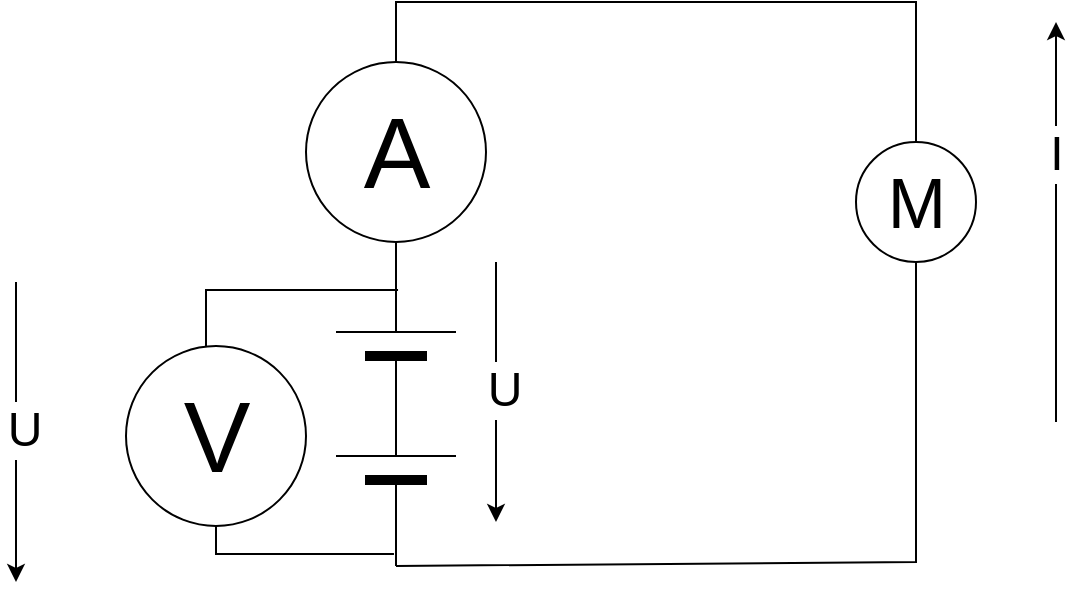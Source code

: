 <mxfile version="21.6.8" type="device">
  <diagram name="Page-1" id="16e2658f-23c8-b752-8be9-c03fbebb8bbe">
    <mxGraphModel dx="1440" dy="847" grid="1" gridSize="10" guides="1" tooltips="1" connect="1" arrows="1" fold="1" page="1" pageScale="1" pageWidth="1100" pageHeight="850" background="none" math="0" shadow="0">
      <root>
        <mxCell id="0" />
        <mxCell id="1" parent="0" />
        <mxCell id="6d250d948d6a1778-1" value="" style="verticalLabelPosition=bottom;shadow=0;dashed=0;align=center;fillColor=#000000;html=1;verticalAlign=top;strokeWidth=1;shape=mxgraph.electrical.miscellaneous.monocell_battery;rounded=1;comic=0;labelBackgroundColor=none;fontFamily=Verdana;fontSize=12;rotation=-90;" parent="1" vertex="1">
          <mxGeometry x="180" y="290" width="100" height="60" as="geometry" />
        </mxCell>
        <mxCell id="AWRcn7BM7NFx9lXV8beA-1" value="" style="verticalLabelPosition=bottom;shadow=0;dashed=0;align=center;fillColor=#000000;html=1;verticalAlign=top;strokeWidth=1;shape=mxgraph.electrical.miscellaneous.monocell_battery;rounded=1;comic=0;labelBackgroundColor=none;fontFamily=Verdana;fontSize=12;rotation=-90;" vertex="1" parent="1">
          <mxGeometry x="180" y="352" width="100" height="60" as="geometry" />
        </mxCell>
        <mxCell id="AWRcn7BM7NFx9lXV8beA-2" value="A" style="verticalLabelPosition=middle;shadow=0;dashed=0;align=center;html=1;verticalAlign=middle;strokeWidth=1;shape=ellipse;aspect=fixed;fontSize=50;" vertex="1" parent="1">
          <mxGeometry x="185" y="180" width="90" height="90" as="geometry" />
        </mxCell>
        <mxCell id="AWRcn7BM7NFx9lXV8beA-3" value="V" style="verticalLabelPosition=middle;shadow=0;dashed=0;align=center;html=1;verticalAlign=middle;strokeWidth=1;shape=ellipse;aspect=fixed;fontSize=50;" vertex="1" parent="1">
          <mxGeometry x="95" y="322" width="90" height="90" as="geometry" />
        </mxCell>
        <mxCell id="AWRcn7BM7NFx9lXV8beA-4" value="" style="endArrow=none;html=1;rounded=0;exitX=0.5;exitY=0;exitDx=0;exitDy=0;entryX=0.5;entryY=0;entryDx=0;entryDy=0;" edge="1" parent="1" source="AWRcn7BM7NFx9lXV8beA-2" target="AWRcn7BM7NFx9lXV8beA-5">
          <mxGeometry width="50" height="50" relative="1" as="geometry">
            <mxPoint x="420" y="290" as="sourcePoint" />
            <mxPoint x="470" y="150" as="targetPoint" />
            <Array as="points">
              <mxPoint x="230" y="150" />
              <mxPoint x="490" y="150" />
            </Array>
          </mxGeometry>
        </mxCell>
        <mxCell id="AWRcn7BM7NFx9lXV8beA-5" value="M" style="verticalLabelPosition=middle;shadow=0;dashed=0;align=center;html=1;verticalAlign=middle;strokeWidth=1;shape=ellipse;aspect=fixed;fontSize=35;" vertex="1" parent="1">
          <mxGeometry x="460" y="220" width="60" height="60" as="geometry" />
        </mxCell>
        <mxCell id="AWRcn7BM7NFx9lXV8beA-7" value="" style="endArrow=none;html=1;rounded=0;entryX=0.5;entryY=1;entryDx=0;entryDy=0;exitX=0;exitY=0.5;exitDx=0;exitDy=0;exitPerimeter=0;" edge="1" parent="1" source="AWRcn7BM7NFx9lXV8beA-1" target="AWRcn7BM7NFx9lXV8beA-5">
          <mxGeometry width="50" height="50" relative="1" as="geometry">
            <mxPoint x="490" y="430" as="sourcePoint" />
            <mxPoint x="470" y="240" as="targetPoint" />
            <Array as="points">
              <mxPoint x="490" y="430" />
            </Array>
          </mxGeometry>
        </mxCell>
        <mxCell id="AWRcn7BM7NFx9lXV8beA-8" value="" style="endArrow=none;html=1;rounded=0;exitX=0.06;exitY=0.483;exitDx=0;exitDy=0;exitPerimeter=0;" edge="1" parent="1" source="AWRcn7BM7NFx9lXV8beA-1">
          <mxGeometry width="50" height="50" relative="1" as="geometry">
            <mxPoint x="90" y="462" as="sourcePoint" />
            <mxPoint x="140" y="412" as="targetPoint" />
            <Array as="points">
              <mxPoint x="140" y="426" />
            </Array>
          </mxGeometry>
        </mxCell>
        <mxCell id="AWRcn7BM7NFx9lXV8beA-9" value="" style="endArrow=none;html=1;rounded=0;entryX=0.76;entryY=0.517;entryDx=0;entryDy=0;entryPerimeter=0;" edge="1" parent="1" target="6d250d948d6a1778-1">
          <mxGeometry width="50" height="50" relative="1" as="geometry">
            <mxPoint x="135" y="322" as="sourcePoint" />
            <mxPoint x="185" y="272" as="targetPoint" />
            <Array as="points">
              <mxPoint x="135" y="294" />
            </Array>
          </mxGeometry>
        </mxCell>
        <mxCell id="AWRcn7BM7NFx9lXV8beA-10" value="" style="endArrow=classic;html=1;rounded=0;" edge="1" parent="1">
          <mxGeometry width="50" height="50" relative="1" as="geometry">
            <mxPoint x="560" y="360" as="sourcePoint" />
            <mxPoint x="560" y="160" as="targetPoint" />
          </mxGeometry>
        </mxCell>
        <mxCell id="AWRcn7BM7NFx9lXV8beA-11" value="&lt;font style=&quot;font-size: 24px;&quot;&gt;I&lt;/font&gt;" style="edgeLabel;html=1;align=center;verticalAlign=middle;resizable=0;points=[];" vertex="1" connectable="0" parent="AWRcn7BM7NFx9lXV8beA-10">
          <mxGeometry x="0.345" relative="1" as="geometry">
            <mxPoint as="offset" />
          </mxGeometry>
        </mxCell>
        <mxCell id="AWRcn7BM7NFx9lXV8beA-15" value="" style="endArrow=classic;html=1;rounded=0;" edge="1" parent="1">
          <mxGeometry width="50" height="50" relative="1" as="geometry">
            <mxPoint x="280" y="280" as="sourcePoint" />
            <mxPoint x="280" y="410" as="targetPoint" />
          </mxGeometry>
        </mxCell>
        <mxCell id="AWRcn7BM7NFx9lXV8beA-16" value="&lt;font style=&quot;font-size: 24px;&quot;&gt;U&lt;/font&gt;" style="edgeLabel;html=1;align=center;verticalAlign=middle;resizable=0;points=[];" vertex="1" connectable="0" parent="AWRcn7BM7NFx9lXV8beA-15">
          <mxGeometry x="-0.015" y="4" relative="1" as="geometry">
            <mxPoint as="offset" />
          </mxGeometry>
        </mxCell>
        <mxCell id="AWRcn7BM7NFx9lXV8beA-17" value="" style="endArrow=classic;html=1;rounded=0;" edge="1" parent="1">
          <mxGeometry width="50" height="50" relative="1" as="geometry">
            <mxPoint x="40" y="290" as="sourcePoint" />
            <mxPoint x="40" y="440" as="targetPoint" />
          </mxGeometry>
        </mxCell>
        <mxCell id="AWRcn7BM7NFx9lXV8beA-18" value="&lt;font style=&quot;font-size: 24px;&quot;&gt;U&lt;/font&gt;" style="edgeLabel;html=1;align=center;verticalAlign=middle;resizable=0;points=[];" vertex="1" connectable="0" parent="AWRcn7BM7NFx9lXV8beA-17">
          <mxGeometry x="-0.015" y="4" relative="1" as="geometry">
            <mxPoint as="offset" />
          </mxGeometry>
        </mxCell>
      </root>
    </mxGraphModel>
  </diagram>
</mxfile>
